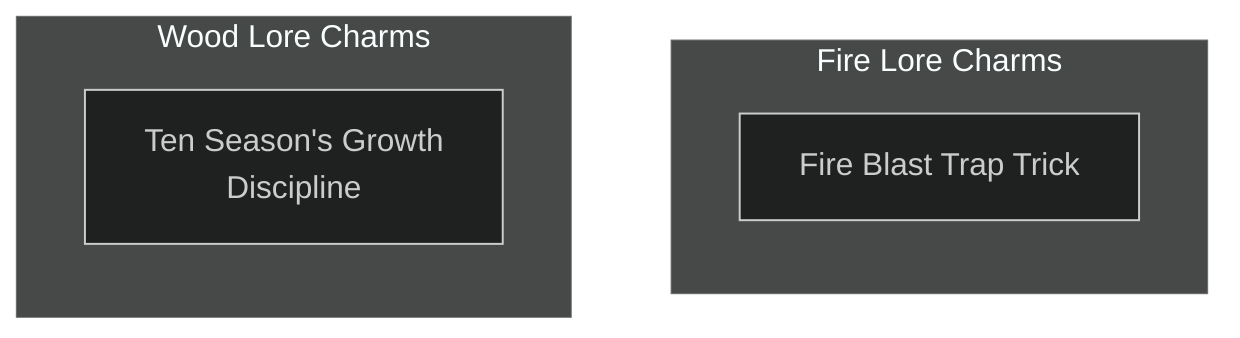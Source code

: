 ---
config:
  theme: dark
---
flowchart TD

    %% described in Storyteller's Companion
    subgraph fire_lore[Fire Lore Charms]
        direction TB

        fire_blast_trap_trick[Fire Blast Trap Trick]
        click fire_blast_trap_trick callback "
        Fire Blast Trap Trick<br>
        <br>
        Cost: 1 mote<br>
        Duration: Until triggered<br>
        Type: Simple<br>
        Minimum Lore: 3<br>
        Minimum Essence: 2<br>
        Prerequisite Charms: None<br>
        <br>
        This peculiar Charm finds use among Dragon-Bloods
        who worry about thieves. It takes a clever hand, though, to
        trap a fire inside a box, jar or bottle so that it can't go out.
        The Dynast must place a bit of fuel inside the container —
        firedust from the far south works best — set it on fire, then
        slap the lid shut and seal it just right. When someone opens
        the container, the captive fire explodes, much larger and
        hotter from anger at being trapped. A typical use for the
        fire trap is to rig it inside a trunk or cupboard so that anyone
        who opens it the wrong way pops open the hidden container
        and set off the trap.<br>
        Like most Charms with long-term effects, the fire trap
        &quot;ties up&quot; the mote of Essence used to set it up. For this
        reason, the Aspects of Fire do not manufacture fire traps by
        the dozen. Creating a fire trap takes just a minute, but the
        trap itself can last indefinitely. The trap lasts even after its
        creator's death, if she never reclaimed its Essence. The fire
        trap's explosion has a three-foot radius. The player rolls
        Dexterity + Lore. As well as causing a flash and loud bang,
        for each success the player rolls, the trap does a number of
        points of lethal damage equal to the Essence of the Exalted
        who set the trap, soaked normally. Obviously, fire traps are
        unsuitable for guarding anything that flame could destroy.<br>
        Cascade Charms:<br>
        • The Fire Blast Trap Trick needs few improvements.
        One possibility is an improved fire trap whose flame fills a
        larger area.
        "

    end

    %% described in Storyteller's Companion
    subgraph wood_lore[Wood Lore Charms]
        direction TB

        ten_seasons_growth_discipline[Ten Season's Growth<br>Discipline]
        click ten_seasons_growth_discipline callback "
            Ten Season's Growth Discipline<br>
            <br>
            Cost: 1 mote per minute of use<br>
            Duration: Instant<br>
            Type: Simple<br>
            Minimum Lore: 2<br>
            Minimum Essence: 2<br>
            Prerequisite Charms: None<br>
            <br>
            By communing with the living spirit of a plant, a
            Dragon-Blooded character can rouse it to grow with impossible,
            supernatural speed. A seed can grow into a flower.
            A seedling can become a sturdy sapling. What's more, the
            character can shape the plant's growth. Although instant
            topiary is an esthetically pleasing application, a character
            can also grow trees so they crack stone walls with their
            roots, produce living ladders from ivy or perform other
            useful tricks.<br>
            To employ this Charm, the character must lightly
            stroke the target plant, softly hum or sing to the spirit
            within it and supply it with water. For every minute and
            mote of Essence expended, the plant experiences up to a
            full year's worth of growth. Thus, growing an annual flower
            from a seed requires only one minute and one mote of
            Essence; growing an oak tree 20 years old from an acorn
            takes 20 minutes and 20 motes of Essence.<br>
            Cascade Charms:<br>
            • With greater Lore or Essence, the character could
            learn to grow and shape trees with greater speed and less
            cost of Essence.<br>
            • A plant might actually animate for a short time to
            work the Dragon-Blooded character's will.<br>
            • A plant could grow supernaturally large. A bower of
            giant flowers aids any courtship; more bizarre options
            include giant gourds or pumpkins as houses or boats.<br>
            • A really powerful Dynast might be able to make a
            tree grow around a captured enemy, trapping him in
            ageless slumber until someone cuts the tree down.
            "

    end